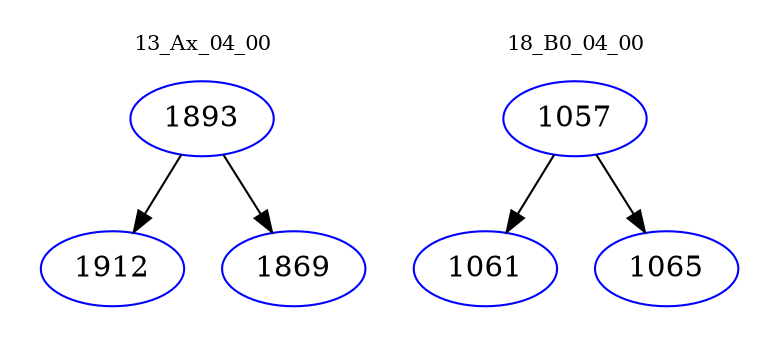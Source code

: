 digraph{
subgraph cluster_0 {
color = white
label = "13_Ax_04_00";
fontsize=10;
T0_1893 [label="1893", color="blue"]
T0_1893 -> T0_1912 [color="black"]
T0_1912 [label="1912", color="blue"]
T0_1893 -> T0_1869 [color="black"]
T0_1869 [label="1869", color="blue"]
}
subgraph cluster_1 {
color = white
label = "18_B0_04_00";
fontsize=10;
T1_1057 [label="1057", color="blue"]
T1_1057 -> T1_1061 [color="black"]
T1_1061 [label="1061", color="blue"]
T1_1057 -> T1_1065 [color="black"]
T1_1065 [label="1065", color="blue"]
}
}
